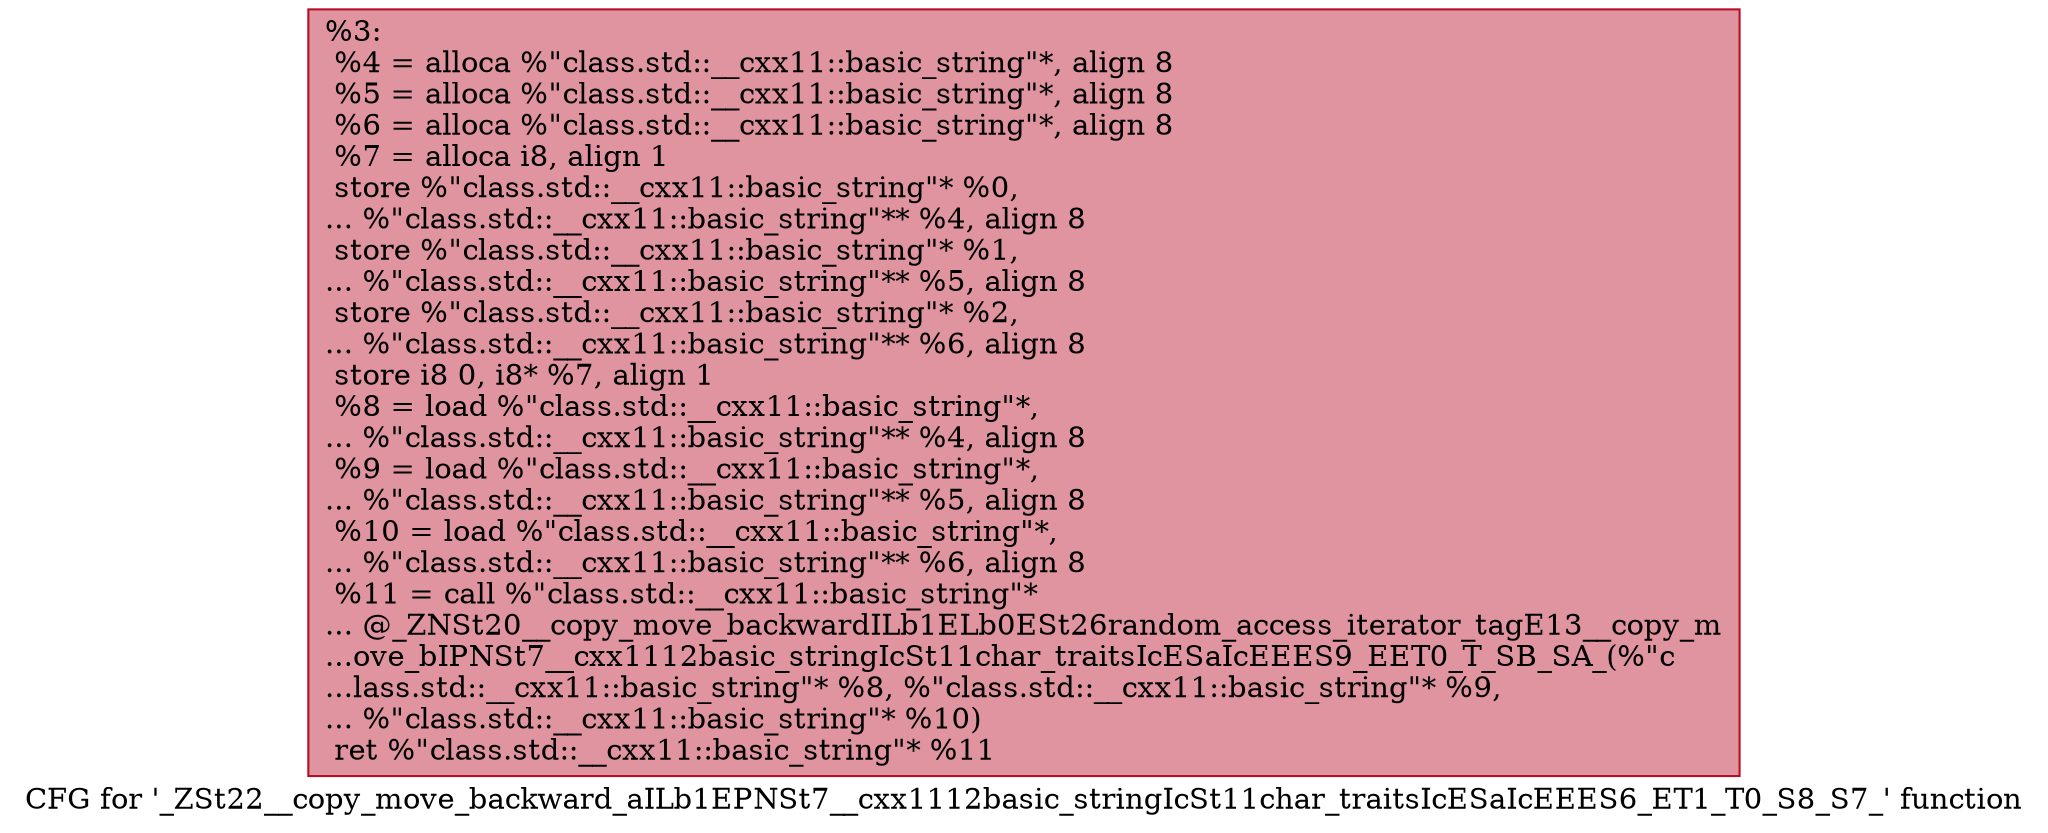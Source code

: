 digraph "CFG for '_ZSt22__copy_move_backward_aILb1EPNSt7__cxx1112basic_stringIcSt11char_traitsIcESaIcEEES6_ET1_T0_S8_S7_' function" {
	label="CFG for '_ZSt22__copy_move_backward_aILb1EPNSt7__cxx1112basic_stringIcSt11char_traitsIcESaIcEEES6_ET1_T0_S8_S7_' function";

	Node0x559261156910 [shape=record,color="#b70d28ff", style=filled, fillcolor="#b70d2870",label="{%3:\l  %4 = alloca %\"class.std::__cxx11::basic_string\"*, align 8\l  %5 = alloca %\"class.std::__cxx11::basic_string\"*, align 8\l  %6 = alloca %\"class.std::__cxx11::basic_string\"*, align 8\l  %7 = alloca i8, align 1\l  store %\"class.std::__cxx11::basic_string\"* %0,\l... %\"class.std::__cxx11::basic_string\"** %4, align 8\l  store %\"class.std::__cxx11::basic_string\"* %1,\l... %\"class.std::__cxx11::basic_string\"** %5, align 8\l  store %\"class.std::__cxx11::basic_string\"* %2,\l... %\"class.std::__cxx11::basic_string\"** %6, align 8\l  store i8 0, i8* %7, align 1\l  %8 = load %\"class.std::__cxx11::basic_string\"*,\l... %\"class.std::__cxx11::basic_string\"** %4, align 8\l  %9 = load %\"class.std::__cxx11::basic_string\"*,\l... %\"class.std::__cxx11::basic_string\"** %5, align 8\l  %10 = load %\"class.std::__cxx11::basic_string\"*,\l... %\"class.std::__cxx11::basic_string\"** %6, align 8\l  %11 = call %\"class.std::__cxx11::basic_string\"*\l... @_ZNSt20__copy_move_backwardILb1ELb0ESt26random_access_iterator_tagE13__copy_m\l...ove_bIPNSt7__cxx1112basic_stringIcSt11char_traitsIcESaIcEEES9_EET0_T_SB_SA_(%\"c\l...lass.std::__cxx11::basic_string\"* %8, %\"class.std::__cxx11::basic_string\"* %9,\l... %\"class.std::__cxx11::basic_string\"* %10)\l  ret %\"class.std::__cxx11::basic_string\"* %11\l}"];
}
